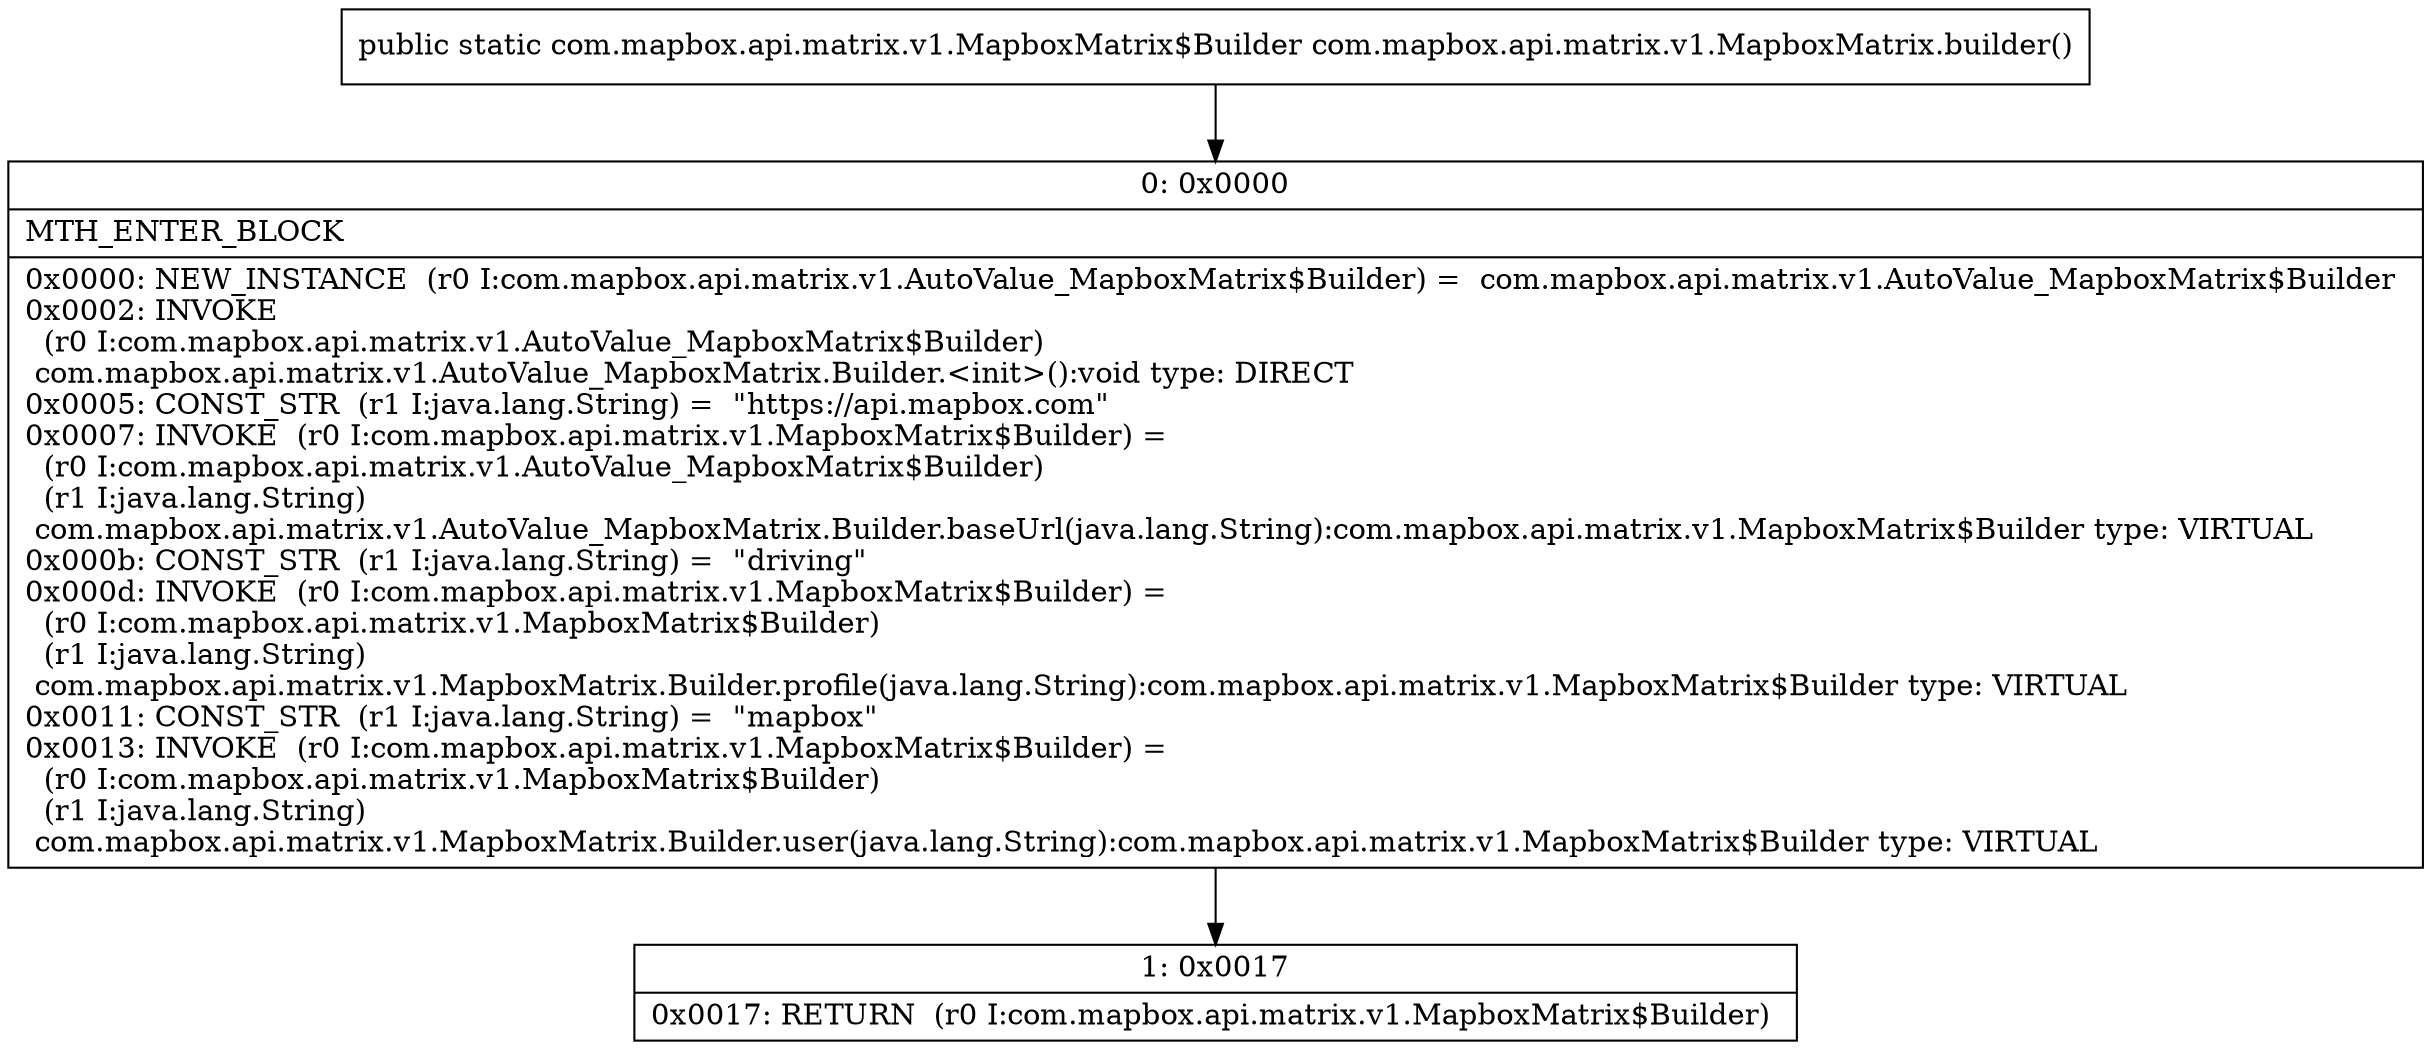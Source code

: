 digraph "CFG forcom.mapbox.api.matrix.v1.MapboxMatrix.builder()Lcom\/mapbox\/api\/matrix\/v1\/MapboxMatrix$Builder;" {
Node_0 [shape=record,label="{0\:\ 0x0000|MTH_ENTER_BLOCK\l|0x0000: NEW_INSTANCE  (r0 I:com.mapbox.api.matrix.v1.AutoValue_MapboxMatrix$Builder) =  com.mapbox.api.matrix.v1.AutoValue_MapboxMatrix$Builder \l0x0002: INVOKE  \l  (r0 I:com.mapbox.api.matrix.v1.AutoValue_MapboxMatrix$Builder)\l com.mapbox.api.matrix.v1.AutoValue_MapboxMatrix.Builder.\<init\>():void type: DIRECT \l0x0005: CONST_STR  (r1 I:java.lang.String) =  \"https:\/\/api.mapbox.com\" \l0x0007: INVOKE  (r0 I:com.mapbox.api.matrix.v1.MapboxMatrix$Builder) = \l  (r0 I:com.mapbox.api.matrix.v1.AutoValue_MapboxMatrix$Builder)\l  (r1 I:java.lang.String)\l com.mapbox.api.matrix.v1.AutoValue_MapboxMatrix.Builder.baseUrl(java.lang.String):com.mapbox.api.matrix.v1.MapboxMatrix$Builder type: VIRTUAL \l0x000b: CONST_STR  (r1 I:java.lang.String) =  \"driving\" \l0x000d: INVOKE  (r0 I:com.mapbox.api.matrix.v1.MapboxMatrix$Builder) = \l  (r0 I:com.mapbox.api.matrix.v1.MapboxMatrix$Builder)\l  (r1 I:java.lang.String)\l com.mapbox.api.matrix.v1.MapboxMatrix.Builder.profile(java.lang.String):com.mapbox.api.matrix.v1.MapboxMatrix$Builder type: VIRTUAL \l0x0011: CONST_STR  (r1 I:java.lang.String) =  \"mapbox\" \l0x0013: INVOKE  (r0 I:com.mapbox.api.matrix.v1.MapboxMatrix$Builder) = \l  (r0 I:com.mapbox.api.matrix.v1.MapboxMatrix$Builder)\l  (r1 I:java.lang.String)\l com.mapbox.api.matrix.v1.MapboxMatrix.Builder.user(java.lang.String):com.mapbox.api.matrix.v1.MapboxMatrix$Builder type: VIRTUAL \l}"];
Node_1 [shape=record,label="{1\:\ 0x0017|0x0017: RETURN  (r0 I:com.mapbox.api.matrix.v1.MapboxMatrix$Builder) \l}"];
MethodNode[shape=record,label="{public static com.mapbox.api.matrix.v1.MapboxMatrix$Builder com.mapbox.api.matrix.v1.MapboxMatrix.builder() }"];
MethodNode -> Node_0;
Node_0 -> Node_1;
}

